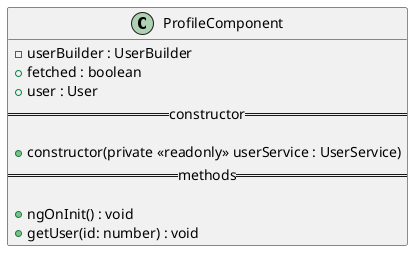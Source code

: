 @startuml ProfileComponent diagram
class ProfileComponent {
  - userBuilder : UserBuilder
  + fetched : boolean
  + user : User
  ==constructor==

  + constructor(private <<readonly>> userService : UserService)
  ==methods==

  + ngOnInit() : void
  + getUser(id: number) : void
}
@enduml
